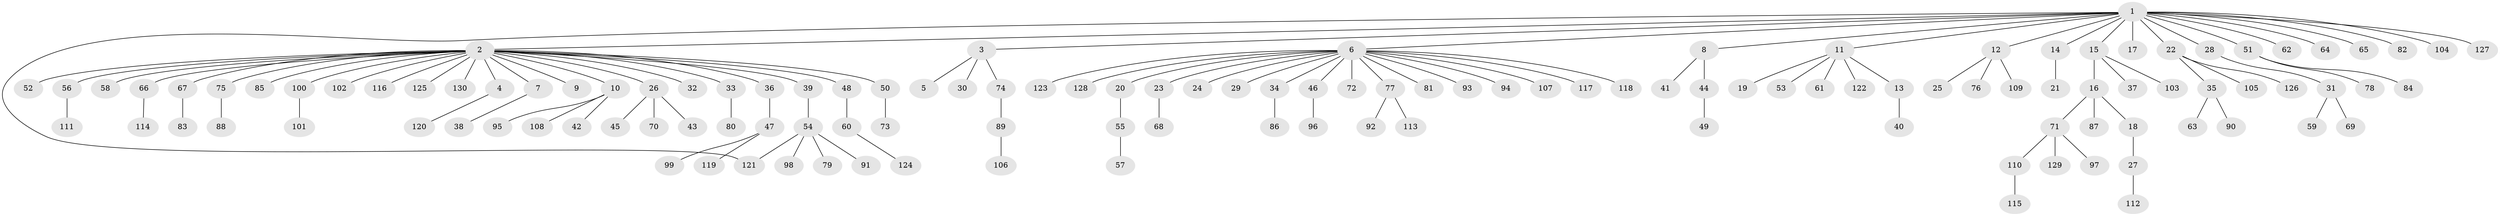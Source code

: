 // Generated by graph-tools (version 1.1) at 2025/14/03/09/25 04:14:37]
// undirected, 130 vertices, 130 edges
graph export_dot {
graph [start="1"]
  node [color=gray90,style=filled];
  1;
  2;
  3;
  4;
  5;
  6;
  7;
  8;
  9;
  10;
  11;
  12;
  13;
  14;
  15;
  16;
  17;
  18;
  19;
  20;
  21;
  22;
  23;
  24;
  25;
  26;
  27;
  28;
  29;
  30;
  31;
  32;
  33;
  34;
  35;
  36;
  37;
  38;
  39;
  40;
  41;
  42;
  43;
  44;
  45;
  46;
  47;
  48;
  49;
  50;
  51;
  52;
  53;
  54;
  55;
  56;
  57;
  58;
  59;
  60;
  61;
  62;
  63;
  64;
  65;
  66;
  67;
  68;
  69;
  70;
  71;
  72;
  73;
  74;
  75;
  76;
  77;
  78;
  79;
  80;
  81;
  82;
  83;
  84;
  85;
  86;
  87;
  88;
  89;
  90;
  91;
  92;
  93;
  94;
  95;
  96;
  97;
  98;
  99;
  100;
  101;
  102;
  103;
  104;
  105;
  106;
  107;
  108;
  109;
  110;
  111;
  112;
  113;
  114;
  115;
  116;
  117;
  118;
  119;
  120;
  121;
  122;
  123;
  124;
  125;
  126;
  127;
  128;
  129;
  130;
  1 -- 2;
  1 -- 3;
  1 -- 6;
  1 -- 8;
  1 -- 11;
  1 -- 12;
  1 -- 14;
  1 -- 15;
  1 -- 17;
  1 -- 22;
  1 -- 28;
  1 -- 51;
  1 -- 62;
  1 -- 64;
  1 -- 65;
  1 -- 82;
  1 -- 104;
  1 -- 121;
  1 -- 127;
  2 -- 4;
  2 -- 7;
  2 -- 9;
  2 -- 10;
  2 -- 26;
  2 -- 32;
  2 -- 33;
  2 -- 36;
  2 -- 39;
  2 -- 48;
  2 -- 50;
  2 -- 52;
  2 -- 56;
  2 -- 58;
  2 -- 66;
  2 -- 67;
  2 -- 75;
  2 -- 85;
  2 -- 100;
  2 -- 102;
  2 -- 116;
  2 -- 125;
  2 -- 130;
  3 -- 5;
  3 -- 30;
  3 -- 74;
  4 -- 120;
  6 -- 20;
  6 -- 23;
  6 -- 24;
  6 -- 29;
  6 -- 34;
  6 -- 46;
  6 -- 72;
  6 -- 77;
  6 -- 81;
  6 -- 93;
  6 -- 94;
  6 -- 107;
  6 -- 117;
  6 -- 118;
  6 -- 123;
  6 -- 128;
  7 -- 38;
  8 -- 41;
  8 -- 44;
  10 -- 42;
  10 -- 95;
  10 -- 108;
  11 -- 13;
  11 -- 19;
  11 -- 53;
  11 -- 61;
  11 -- 122;
  12 -- 25;
  12 -- 76;
  12 -- 109;
  13 -- 40;
  14 -- 21;
  15 -- 16;
  15 -- 37;
  15 -- 103;
  16 -- 18;
  16 -- 71;
  16 -- 87;
  18 -- 27;
  20 -- 55;
  22 -- 35;
  22 -- 105;
  22 -- 126;
  23 -- 68;
  26 -- 43;
  26 -- 45;
  26 -- 70;
  27 -- 112;
  28 -- 31;
  31 -- 59;
  31 -- 69;
  33 -- 80;
  34 -- 86;
  35 -- 63;
  35 -- 90;
  36 -- 47;
  39 -- 54;
  44 -- 49;
  46 -- 96;
  47 -- 99;
  47 -- 119;
  48 -- 60;
  50 -- 73;
  51 -- 78;
  51 -- 84;
  54 -- 79;
  54 -- 91;
  54 -- 98;
  54 -- 121;
  55 -- 57;
  56 -- 111;
  60 -- 124;
  66 -- 114;
  67 -- 83;
  71 -- 97;
  71 -- 110;
  71 -- 129;
  74 -- 89;
  75 -- 88;
  77 -- 92;
  77 -- 113;
  89 -- 106;
  100 -- 101;
  110 -- 115;
}
